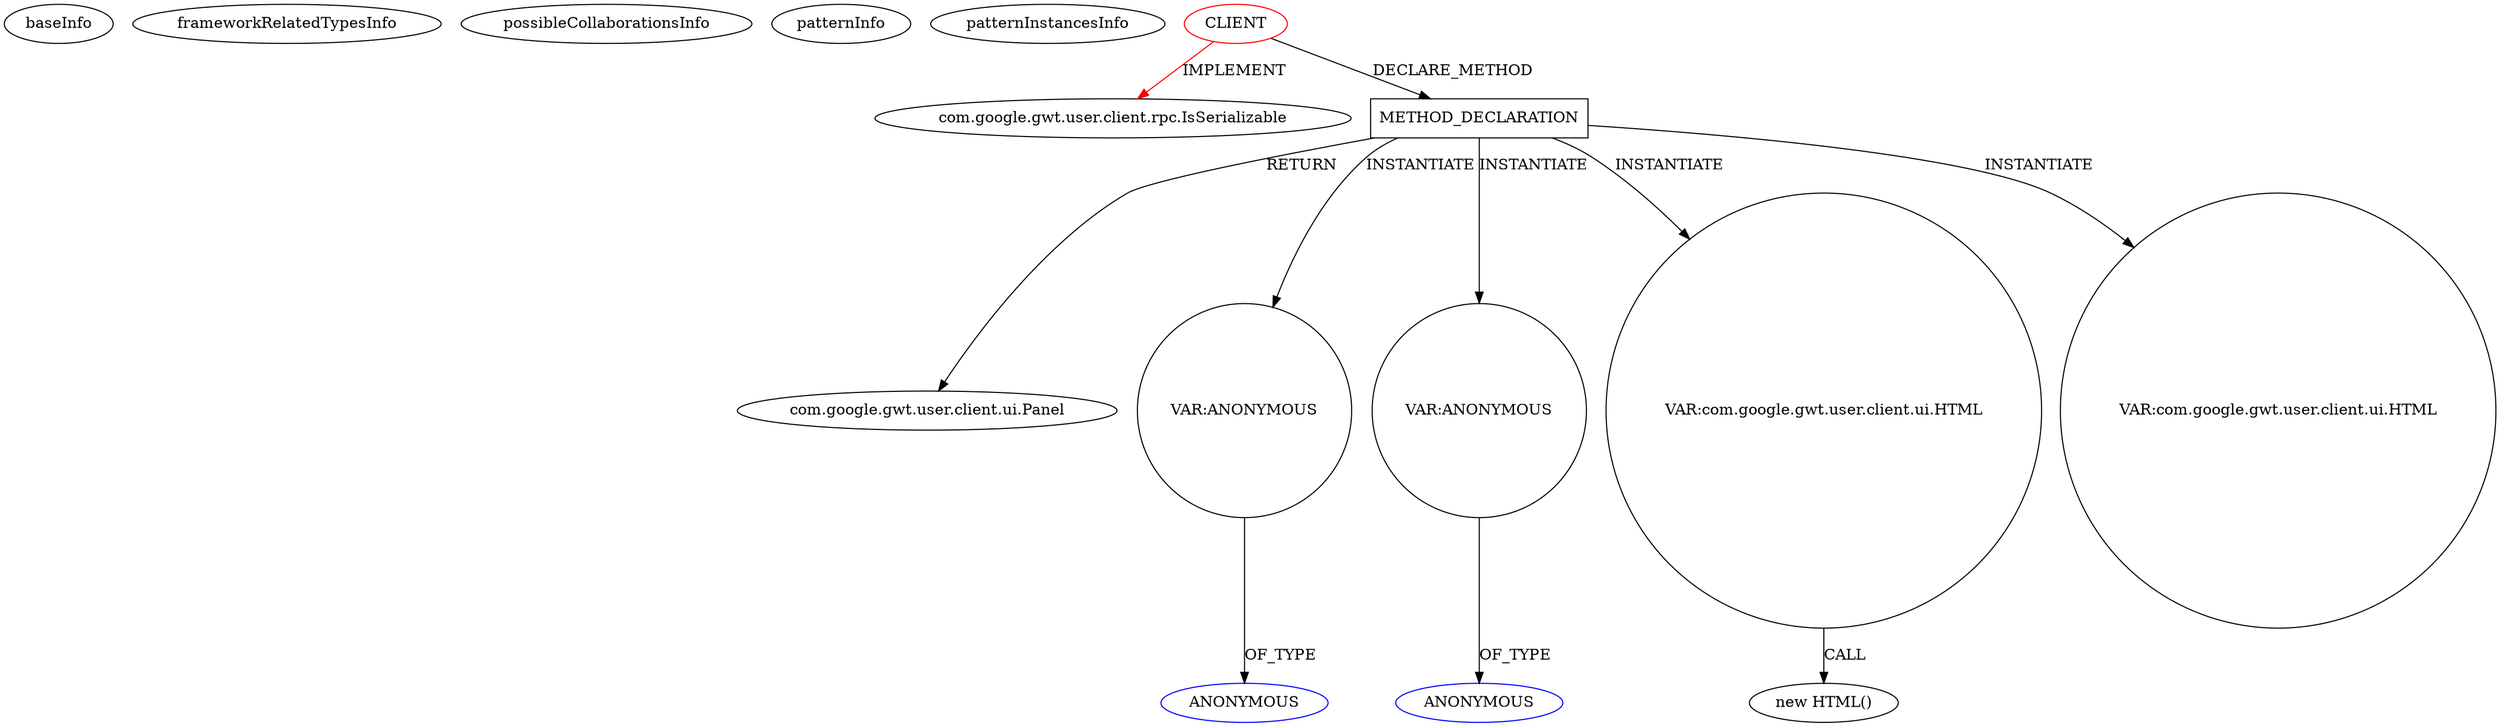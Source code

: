 digraph {
baseInfo[graphId=573,category="pattern",isAnonymous=false,possibleRelation=false]
frameworkRelatedTypesInfo[0="com.google.gwt.user.client.rpc.IsSerializable"]
possibleCollaborationsInfo[]
patternInfo[frequency=2.0,patternRootClient=0]
patternInstancesInfo[0="woox-serverapp~/woox-serverapp/serverapp-master/src/wooxes/net/shared/Ordinador.java~Ordinador~4662",1="woox-serverapp~/woox-serverapp/serverapp-master/src/wooxes/net/shared/Usuari.java~Usuari~4667"]
1[label="com.google.gwt.user.client.rpc.IsSerializable",vertexType="FRAMEWORK_INTERFACE_TYPE",isFrameworkType=false]
0[label="CLIENT",vertexType="ROOT_CLIENT_CLASS_DECLARATION",isFrameworkType=false,color=red]
27[label="METHOD_DECLARATION",vertexType="CLIENT_METHOD_DECLARATION",isFrameworkType=false,shape=box]
28[label="com.google.gwt.user.client.ui.Panel",vertexType="FRAMEWORK_CLASS_TYPE",isFrameworkType=false]
69[label="VAR:ANONYMOUS",vertexType="VARIABLE_EXPRESION",isFrameworkType=false,shape=circle]
70[label="ANONYMOUS",vertexType="REFERENCE_ANONYMOUS_DECLARATION",isFrameworkType=false,color=blue]
141[label="VAR:ANONYMOUS",vertexType="VARIABLE_EXPRESION",isFrameworkType=false,shape=circle]
142[label="ANONYMOUS",vertexType="REFERENCE_ANONYMOUS_DECLARATION",isFrameworkType=false,color=blue]
42[label="VAR:com.google.gwt.user.client.ui.HTML",vertexType="VARIABLE_EXPRESION",isFrameworkType=false,shape=circle]
41[label="new HTML()",vertexType="CONSTRUCTOR_CALL",isFrameworkType=false]
121[label="VAR:com.google.gwt.user.client.ui.HTML",vertexType="VARIABLE_EXPRESION",isFrameworkType=false,shape=circle]
27->121[label="INSTANTIATE"]
0->1[label="IMPLEMENT",color=red]
27->141[label="INSTANTIATE"]
27->28[label="RETURN"]
42->41[label="CALL"]
27->69[label="INSTANTIATE"]
141->142[label="OF_TYPE"]
0->27[label="DECLARE_METHOD"]
27->42[label="INSTANTIATE"]
69->70[label="OF_TYPE"]
}
